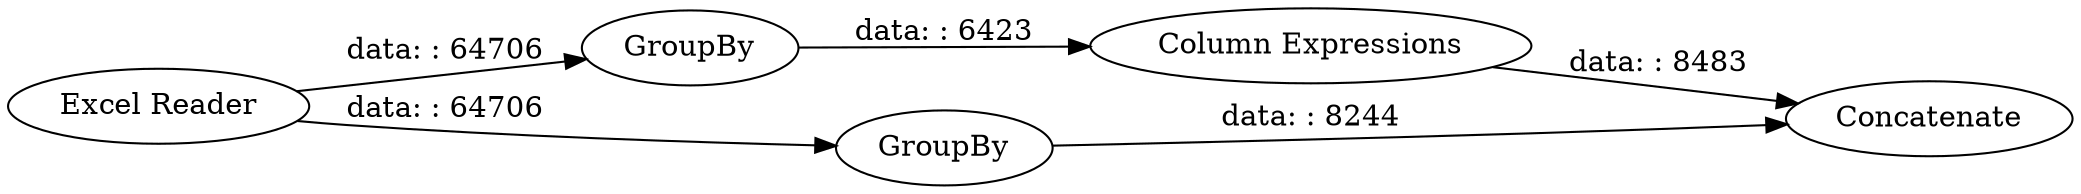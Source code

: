 digraph {
	"-7953343320806613567_10" [label="Column Expressions"]
	"-7953343320806613567_7" [label="Excel Reader"]
	"-7953343320806613567_9" [label=GroupBy]
	"-7953343320806613567_11" [label=Concatenate]
	"-7953343320806613567_8" [label=GroupBy]
	"-7953343320806613567_10" -> "-7953343320806613567_11" [label="data: : 8483"]
	"-7953343320806613567_7" -> "-7953343320806613567_9" [label="data: : 64706"]
	"-7953343320806613567_9" -> "-7953343320806613567_10" [label="data: : 6423"]
	"-7953343320806613567_7" -> "-7953343320806613567_8" [label="data: : 64706"]
	"-7953343320806613567_8" -> "-7953343320806613567_11" [label="data: : 8244"]
	rankdir=LR
}
